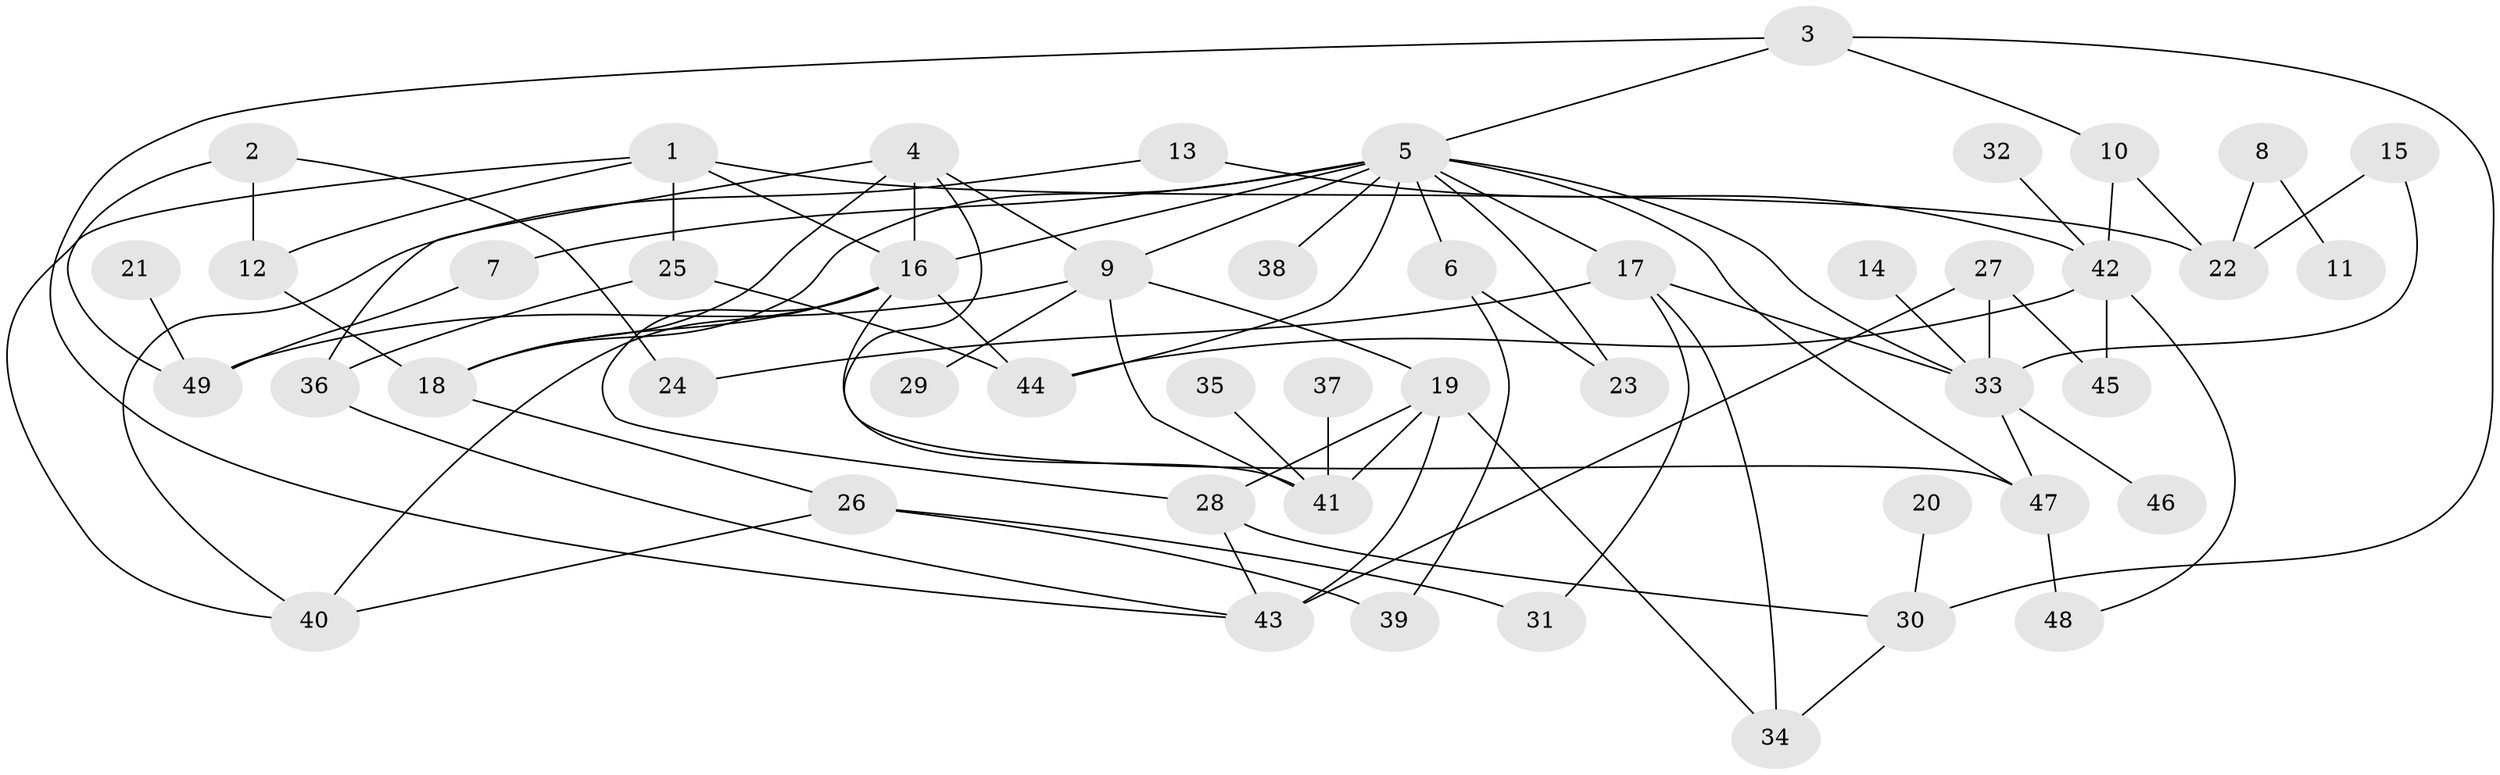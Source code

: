 // original degree distribution, {2: 0.3711340206185567, 7: 0.041237113402061855, 3: 0.17525773195876287, 5: 0.09278350515463918, 8: 0.010309278350515464, 6: 0.010309278350515464, 4: 0.09278350515463918, 1: 0.20618556701030927}
// Generated by graph-tools (version 1.1) at 2025/00/03/09/25 03:00:58]
// undirected, 49 vertices, 82 edges
graph export_dot {
graph [start="1"]
  node [color=gray90,style=filled];
  1;
  2;
  3;
  4;
  5;
  6;
  7;
  8;
  9;
  10;
  11;
  12;
  13;
  14;
  15;
  16;
  17;
  18;
  19;
  20;
  21;
  22;
  23;
  24;
  25;
  26;
  27;
  28;
  29;
  30;
  31;
  32;
  33;
  34;
  35;
  36;
  37;
  38;
  39;
  40;
  41;
  42;
  43;
  44;
  45;
  46;
  47;
  48;
  49;
  1 -- 12 [weight=1.0];
  1 -- 16 [weight=1.0];
  1 -- 22 [weight=1.0];
  1 -- 25 [weight=1.0];
  1 -- 40 [weight=1.0];
  2 -- 12 [weight=1.0];
  2 -- 24 [weight=1.0];
  2 -- 49 [weight=1.0];
  3 -- 5 [weight=1.0];
  3 -- 10 [weight=1.0];
  3 -- 30 [weight=1.0];
  3 -- 43 [weight=1.0];
  4 -- 9 [weight=1.0];
  4 -- 16 [weight=1.0];
  4 -- 18 [weight=1.0];
  4 -- 36 [weight=1.0];
  4 -- 41 [weight=1.0];
  5 -- 6 [weight=1.0];
  5 -- 7 [weight=1.0];
  5 -- 9 [weight=1.0];
  5 -- 16 [weight=1.0];
  5 -- 17 [weight=1.0];
  5 -- 18 [weight=1.0];
  5 -- 23 [weight=1.0];
  5 -- 33 [weight=1.0];
  5 -- 38 [weight=1.0];
  5 -- 44 [weight=1.0];
  5 -- 47 [weight=1.0];
  6 -- 23 [weight=1.0];
  6 -- 39 [weight=1.0];
  7 -- 49 [weight=1.0];
  8 -- 11 [weight=1.0];
  8 -- 22 [weight=1.0];
  9 -- 19 [weight=1.0];
  9 -- 29 [weight=1.0];
  9 -- 41 [weight=1.0];
  9 -- 49 [weight=1.0];
  10 -- 22 [weight=1.0];
  10 -- 42 [weight=1.0];
  12 -- 18 [weight=1.0];
  13 -- 40 [weight=1.0];
  13 -- 42 [weight=1.0];
  14 -- 33 [weight=1.0];
  15 -- 22 [weight=1.0];
  15 -- 33 [weight=1.0];
  16 -- 18 [weight=2.0];
  16 -- 28 [weight=1.0];
  16 -- 40 [weight=1.0];
  16 -- 44 [weight=1.0];
  16 -- 47 [weight=1.0];
  17 -- 24 [weight=1.0];
  17 -- 31 [weight=1.0];
  17 -- 33 [weight=1.0];
  17 -- 34 [weight=1.0];
  18 -- 26 [weight=1.0];
  19 -- 28 [weight=1.0];
  19 -- 34 [weight=1.0];
  19 -- 41 [weight=1.0];
  19 -- 43 [weight=1.0];
  20 -- 30 [weight=1.0];
  21 -- 49 [weight=2.0];
  25 -- 36 [weight=1.0];
  25 -- 44 [weight=1.0];
  26 -- 31 [weight=1.0];
  26 -- 39 [weight=1.0];
  26 -- 40 [weight=1.0];
  27 -- 33 [weight=1.0];
  27 -- 43 [weight=2.0];
  27 -- 45 [weight=1.0];
  28 -- 30 [weight=1.0];
  28 -- 43 [weight=1.0];
  30 -- 34 [weight=1.0];
  32 -- 42 [weight=1.0];
  33 -- 46 [weight=1.0];
  33 -- 47 [weight=1.0];
  35 -- 41 [weight=1.0];
  36 -- 43 [weight=1.0];
  37 -- 41 [weight=1.0];
  42 -- 44 [weight=1.0];
  42 -- 45 [weight=1.0];
  42 -- 48 [weight=1.0];
  47 -- 48 [weight=1.0];
}
